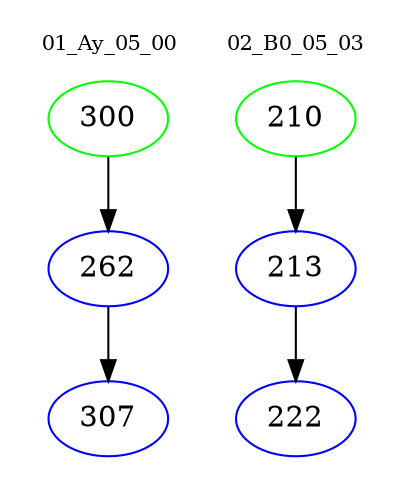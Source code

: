 digraph{
subgraph cluster_0 {
color = white
label = "01_Ay_05_00";
fontsize=10;
T0_300 [label="300", color="green"]
T0_300 -> T0_262 [color="black"]
T0_262 [label="262", color="blue"]
T0_262 -> T0_307 [color="black"]
T0_307 [label="307", color="blue"]
}
subgraph cluster_1 {
color = white
label = "02_B0_05_03";
fontsize=10;
T1_210 [label="210", color="green"]
T1_210 -> T1_213 [color="black"]
T1_213 [label="213", color="blue"]
T1_213 -> T1_222 [color="black"]
T1_222 [label="222", color="blue"]
}
}
